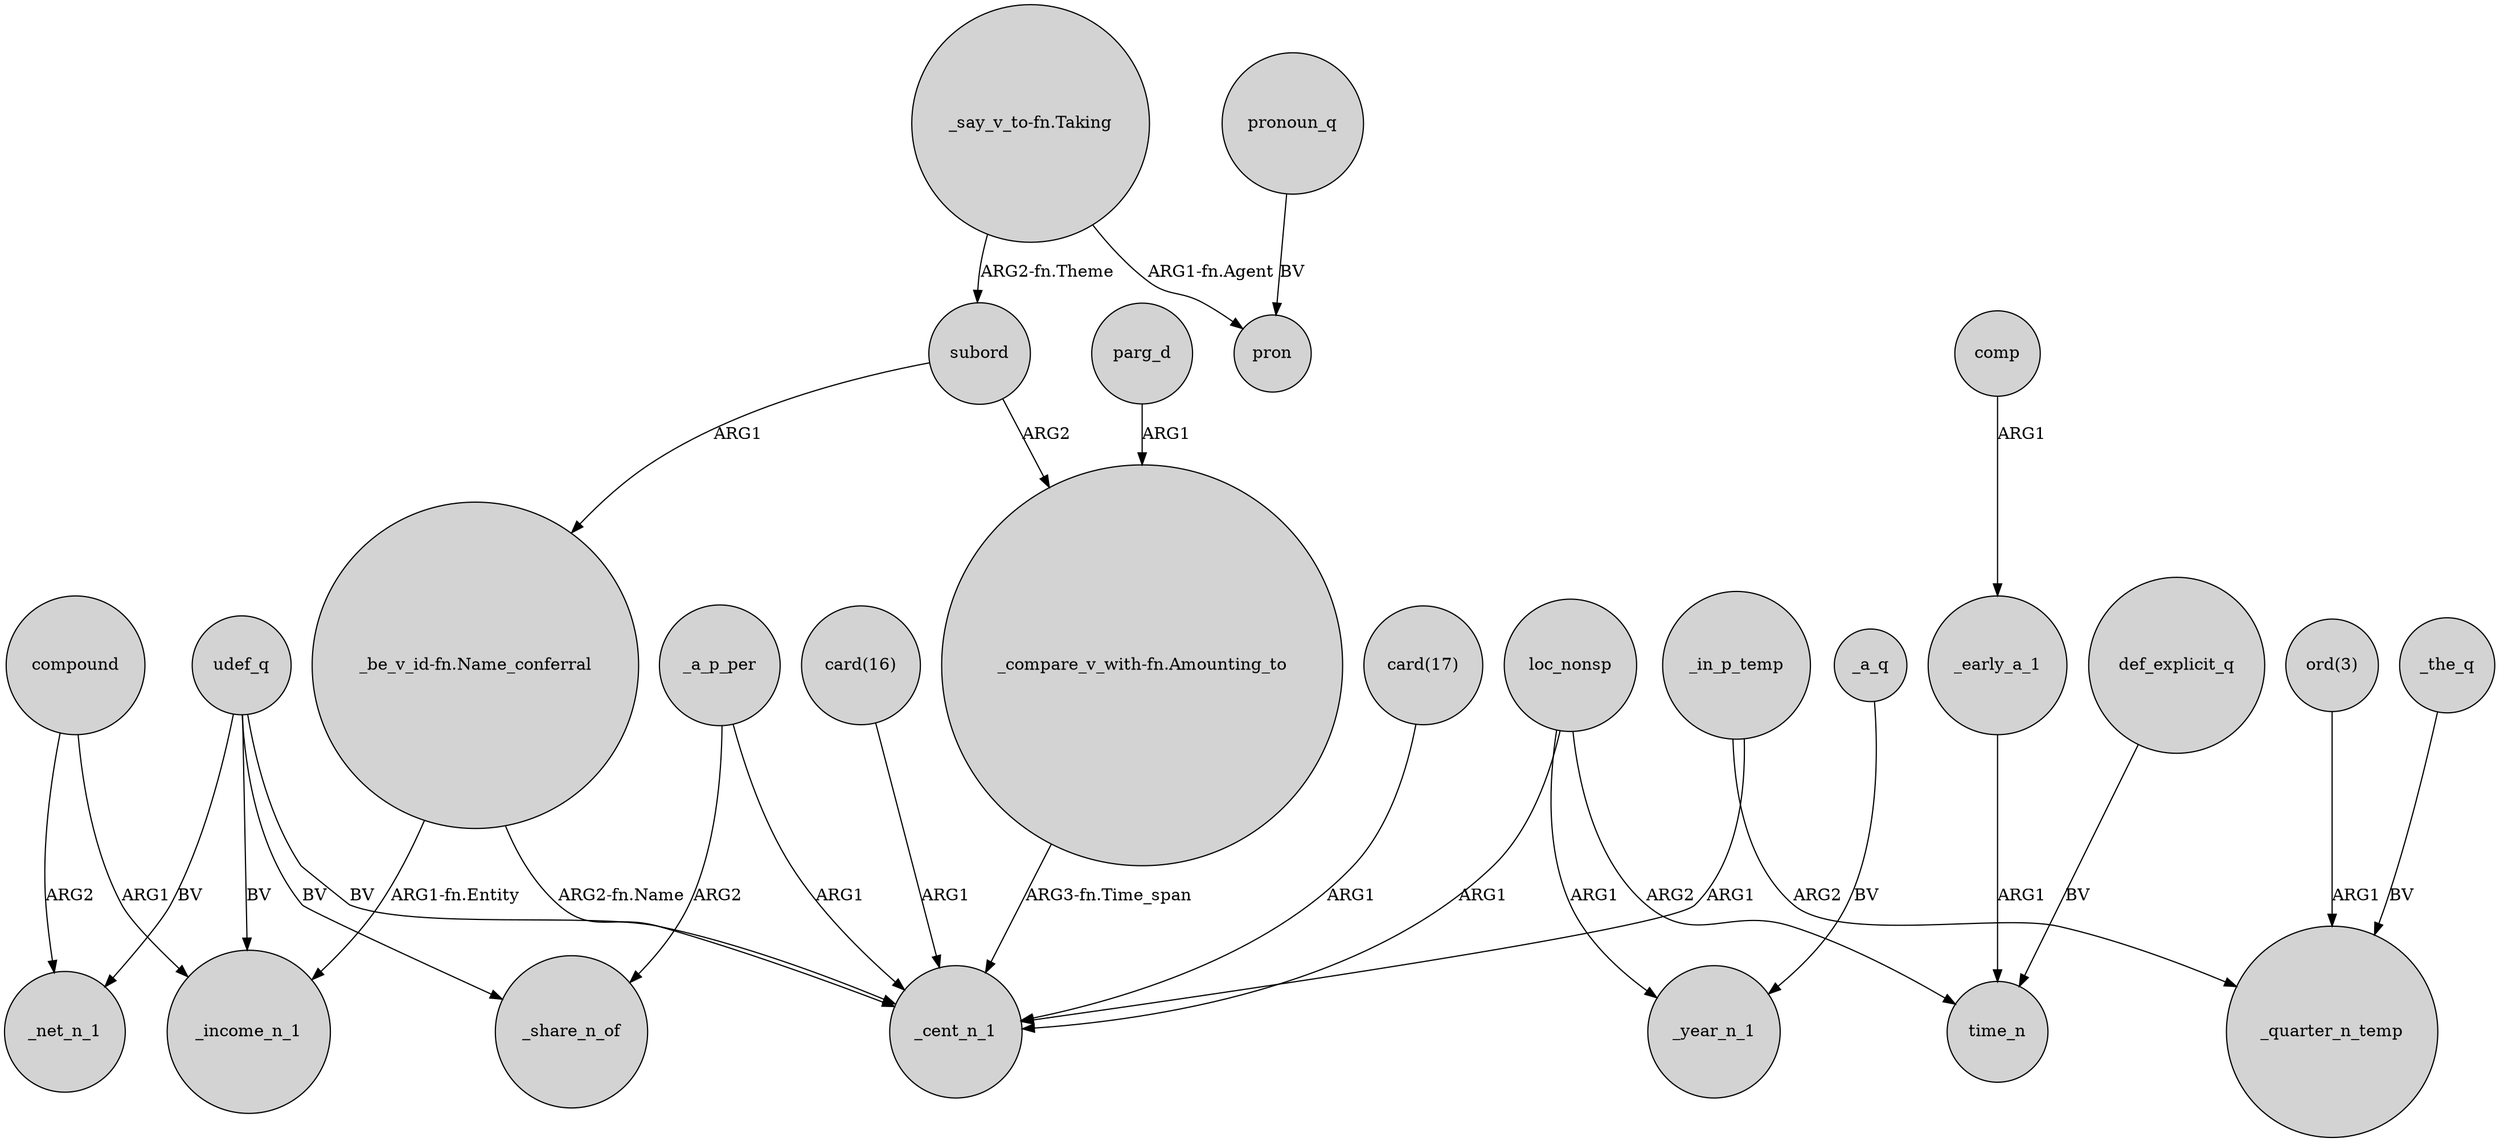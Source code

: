digraph {
	node [shape=circle style=filled]
	"card(17)" -> _cent_n_1 [label=ARG1]
	_early_a_1 -> time_n [label=ARG1]
	"_be_v_id-fn.Name_conferral" -> _income_n_1 [label="ARG1-fn.Entity"]
	loc_nonsp -> _cent_n_1 [label=ARG1]
	_in_p_temp -> _quarter_n_temp [label=ARG2]
	_in_p_temp -> _cent_n_1 [label=ARG1]
	compound -> _net_n_1 [label=ARG2]
	"ord(3)" -> _quarter_n_temp [label=ARG1]
	"_say_v_to-fn.Taking" -> subord [label="ARG2-fn.Theme"]
	_a_p_per -> _cent_n_1 [label=ARG1]
	udef_q -> _income_n_1 [label=BV]
	loc_nonsp -> _year_n_1 [label=ARG1]
	_the_q -> _quarter_n_temp [label=BV]
	"card(16)" -> _cent_n_1 [label=ARG1]
	comp -> _early_a_1 [label=ARG1]
	_a_q -> _year_n_1 [label=BV]
	udef_q -> _cent_n_1 [label=BV]
	subord -> "_be_v_id-fn.Name_conferral" [label=ARG1]
	"_say_v_to-fn.Taking" -> pron [label="ARG1-fn.Agent"]
	pronoun_q -> pron [label=BV]
	"_be_v_id-fn.Name_conferral" -> _cent_n_1 [label="ARG2-fn.Name"]
	"_compare_v_with-fn.Amounting_to" -> _cent_n_1 [label="ARG3-fn.Time_span"]
	compound -> _income_n_1 [label=ARG1]
	_a_p_per -> _share_n_of [label=ARG2]
	udef_q -> _share_n_of [label=BV]
	udef_q -> _net_n_1 [label=BV]
	def_explicit_q -> time_n [label=BV]
	loc_nonsp -> time_n [label=ARG2]
	subord -> "_compare_v_with-fn.Amounting_to" [label=ARG2]
	parg_d -> "_compare_v_with-fn.Amounting_to" [label=ARG1]
}
